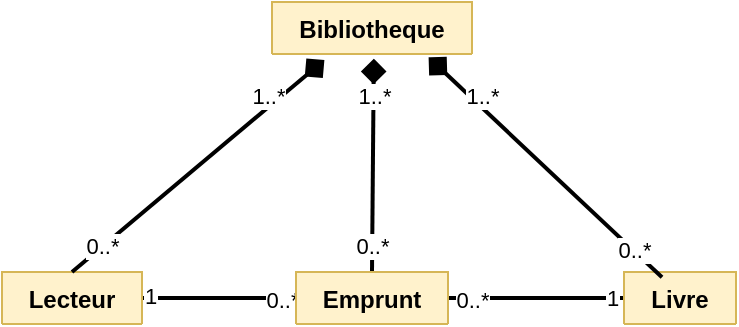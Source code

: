 <mxfile version="13.6.2" type="device"><diagram name="Page-1" id="c4acf3e9-155e-7222-9cf6-157b1a14988f"><mxGraphModel dx="1106" dy="876" grid="0" gridSize="10" guides="1" tooltips="1" connect="1" arrows="1" fold="1" page="1" pageScale="1" pageWidth="827" pageHeight="1169" background="none" math="0" shadow="0"><root><mxCell id="0"/><mxCell id="1" parent="0"/><mxCell id="OBxGYDDA2IvHXYAlrNYl-24" style="edgeStyle=elbowEdgeStyle;rounded=0;orthogonalLoop=1;jettySize=auto;elbow=vertical;html=1;exitX=0.75;exitY=0;exitDx=0;exitDy=0;endArrow=diamond;endFill=1;strokeWidth=4;" parent="1" source="5703VdZyKvbIEsi-X_1D-13" target="5703VdZyKvbIEsi-X_1D-13" edge="1"><mxGeometry relative="1" as="geometry"/></mxCell><mxCell id="OBxGYDDA2IvHXYAlrNYl-25" style="edgeStyle=elbowEdgeStyle;rounded=0;orthogonalLoop=1;jettySize=auto;elbow=vertical;html=1;exitX=0;exitY=0;exitDx=0;exitDy=0;endArrow=diamond;endFill=1;strokeWidth=4;" parent="1" source="5703VdZyKvbIEsi-X_1D-13" target="5703VdZyKvbIEsi-X_1D-13" edge="1"><mxGeometry relative="1" as="geometry"/></mxCell><mxCell id="7FWghZWc2hMr5uPtV-7s-18" style="edgeStyle=orthogonalEdgeStyle;rounded=0;orthogonalLoop=1;jettySize=auto;html=1;exitX=1;exitY=0.5;exitDx=0;exitDy=0;entryX=0;entryY=0.5;entryDx=0;entryDy=0;startSize=26;endArrow=none;endFill=0;jumpSize=8;strokeWidth=2;" parent="1" source="5703VdZyKvbIEsi-X_1D-1" target="7FWghZWc2hMr5uPtV-7s-1" edge="1"><mxGeometry relative="1" as="geometry"/></mxCell><mxCell id="7FWghZWc2hMr5uPtV-7s-20" value="1" style="edgeLabel;html=1;align=center;verticalAlign=middle;resizable=0;points=[];" parent="7FWghZWc2hMr5uPtV-7s-18" vertex="1" connectable="0"><mxGeometry x="-0.911" y="1" relative="1" as="geometry"><mxPoint as="offset"/></mxGeometry></mxCell><mxCell id="7FWghZWc2hMr5uPtV-7s-21" value="0..*" style="edgeLabel;html=1;align=center;verticalAlign=middle;resizable=0;points=[];" parent="7FWghZWc2hMr5uPtV-7s-18" vertex="1" connectable="0"><mxGeometry x="0.803" y="-1" relative="1" as="geometry"><mxPoint as="offset"/></mxGeometry></mxCell><mxCell id="7FWghZWc2hMr5uPtV-7s-19" style="edgeStyle=orthogonalEdgeStyle;rounded=0;orthogonalLoop=1;jettySize=auto;html=1;entryX=1;entryY=0.5;entryDx=0;entryDy=0;startSize=23;endArrow=none;endFill=0;strokeWidth=2;jumpSize=8;" parent="1" source="5703VdZyKvbIEsi-X_1D-13" target="7FWghZWc2hMr5uPtV-7s-1" edge="1"><mxGeometry relative="1" as="geometry"><mxPoint x="230" y="315" as="sourcePoint"/><mxPoint x="323" y="364" as="targetPoint"/></mxGeometry></mxCell><mxCell id="7FWghZWc2hMr5uPtV-7s-22" value="0..*" style="edgeLabel;html=1;align=center;verticalAlign=middle;resizable=0;points=[];" parent="7FWghZWc2hMr5uPtV-7s-19" vertex="1" connectable="0"><mxGeometry x="0.737" y="1" relative="1" as="geometry"><mxPoint as="offset"/></mxGeometry></mxCell><mxCell id="7FWghZWc2hMr5uPtV-7s-23" value="1" style="edgeLabel;html=1;align=center;verticalAlign=middle;resizable=0;points=[];" parent="7FWghZWc2hMr5uPtV-7s-19" vertex="1" connectable="0"><mxGeometry x="-0.848" relative="1" as="geometry"><mxPoint as="offset"/></mxGeometry></mxCell><mxCell id="7FWghZWc2hMr5uPtV-7s-27" value="" style="endArrow=diamond;html=1;strokeWidth=2;entryX=0.509;entryY=1.09;entryDx=0;entryDy=0;exitX=0.5;exitY=0;exitDx=0;exitDy=0;endFill=1;endSize=8;entryPerimeter=0;" parent="1" source="7FWghZWc2hMr5uPtV-7s-1" target="OBxGYDDA2IvHXYAlrNYl-15" edge="1"><mxGeometry width="50" height="50" relative="1" as="geometry"><mxPoint x="407" y="138" as="sourcePoint"/><mxPoint x="457" y="88" as="targetPoint"/></mxGeometry></mxCell><mxCell id="7FWghZWc2hMr5uPtV-7s-28" value="1..*" style="edgeLabel;html=1;align=center;verticalAlign=middle;resizable=0;points=[];" parent="7FWghZWc2hMr5uPtV-7s-27" vertex="1" connectable="0"><mxGeometry x="0.553" relative="1" as="geometry"><mxPoint y="-5.67" as="offset"/></mxGeometry></mxCell><mxCell id="7FWghZWc2hMr5uPtV-7s-29" value="0..*" style="edgeLabel;html=1;align=center;verticalAlign=middle;resizable=0;points=[];" parent="7FWghZWc2hMr5uPtV-7s-27" vertex="1" connectable="0"><mxGeometry x="-0.761" relative="1" as="geometry"><mxPoint y="-1" as="offset"/></mxGeometry></mxCell><mxCell id="5703VdZyKvbIEsi-X_1D-1" value="Lecteur" style="swimlane;fontStyle=1;align=center;verticalAlign=top;childLayout=stackLayout;horizontal=1;startSize=26;horizontalStack=0;resizeParent=1;resizeParentMax=0;resizeLast=0;collapsible=1;marginBottom=0;fillColor=#fff2cc;strokeColor=#d6b656;" parent="1" vertex="1" collapsed="1"><mxGeometry x="254" y="540" width="70" height="26" as="geometry"><mxRectangle x="254" y="540" width="160" height="242" as="alternateBounds"/></mxGeometry></mxCell><mxCell id="5703VdZyKvbIEsi-X_1D-2" value="+ nom: string" style="text;strokeColor=none;fillColor=none;align=left;verticalAlign=top;spacingLeft=4;spacingRight=4;overflow=hidden;rotatable=0;points=[[0,0.5],[1,0.5]];portConstraint=eastwest;" parent="5703VdZyKvbIEsi-X_1D-1" vertex="1"><mxGeometry y="26" width="70" height="26" as="geometry"/></mxCell><mxCell id="5703VdZyKvbIEsi-X_1D-5" value="+ prenom: string" style="text;strokeColor=none;fillColor=none;align=left;verticalAlign=top;spacingLeft=4;spacingRight=4;overflow=hidden;rotatable=0;points=[[0,0.5],[1,0.5]];portConstraint=eastwest;" parent="5703VdZyKvbIEsi-X_1D-1" vertex="1"><mxGeometry y="52" width="70" height="26" as="geometry"/></mxCell><mxCell id="5703VdZyKvbIEsi-X_1D-6" value="+ adresse: string" style="text;strokeColor=none;fillColor=none;align=left;verticalAlign=top;spacingLeft=4;spacingRight=4;overflow=hidden;rotatable=0;points=[[0,0.5],[1,0.5]];portConstraint=eastwest;" parent="5703VdZyKvbIEsi-X_1D-1" vertex="1"><mxGeometry y="78" width="70" height="26" as="geometry"/></mxCell><mxCell id="5703VdZyKvbIEsi-X_1D-7" value="- numero: int" style="text;strokeColor=none;fillColor=none;align=left;verticalAlign=top;spacingLeft=4;spacingRight=4;overflow=hidden;rotatable=0;points=[[0,0.5],[1,0.5]];portConstraint=eastwest;" parent="5703VdZyKvbIEsi-X_1D-1" vertex="1"><mxGeometry y="104" width="70" height="26" as="geometry"/></mxCell><mxCell id="5703VdZyKvbIEsi-X_1D-3" value="" style="line;strokeWidth=1;fillColor=none;align=left;verticalAlign=middle;spacingTop=-1;spacingLeft=3;spacingRight=3;rotatable=0;labelPosition=right;points=[];portConstraint=eastwest;" parent="5703VdZyKvbIEsi-X_1D-1" vertex="1"><mxGeometry y="130" width="70" height="8" as="geometry"/></mxCell><mxCell id="5703VdZyKvbIEsi-X_1D-4" value="+ constructeur(...)" style="text;strokeColor=none;fillColor=none;align=left;verticalAlign=top;spacingLeft=4;spacingRight=4;overflow=hidden;rotatable=0;points=[[0,0.5],[1,0.5]];portConstraint=eastwest;" parent="5703VdZyKvbIEsi-X_1D-1" vertex="1"><mxGeometry y="138" width="70" height="26" as="geometry"/></mxCell><mxCell id="5703VdZyKvbIEsi-X_1D-8" value="+ set_numero(int)" style="text;strokeColor=none;fillColor=none;align=left;verticalAlign=top;spacingLeft=4;spacingRight=4;overflow=hidden;rotatable=0;points=[[0,0.5],[1,0.5]];portConstraint=eastwest;" parent="5703VdZyKvbIEsi-X_1D-1" vertex="1"><mxGeometry y="164" width="70" height="26" as="geometry"/></mxCell><mxCell id="5703VdZyKvbIEsi-X_1D-9" value="+ get_numero(type): int" style="text;strokeColor=none;fillColor=none;align=left;verticalAlign=top;spacingLeft=4;spacingRight=4;overflow=hidden;rotatable=0;points=[[0,0.5],[1,0.5]];portConstraint=eastwest;" parent="5703VdZyKvbIEsi-X_1D-1" vertex="1"><mxGeometry y="190" width="70" height="26" as="geometry"/></mxCell><mxCell id="5703VdZyKvbIEsi-X_1D-12" value="+ affiche()" style="text;strokeColor=none;fillColor=none;align=left;verticalAlign=top;spacingLeft=4;spacingRight=4;overflow=hidden;rotatable=0;points=[[0,0.5],[1,0.5]];portConstraint=eastwest;" parent="5703VdZyKvbIEsi-X_1D-1" vertex="1"><mxGeometry y="216" width="70" height="26" as="geometry"/></mxCell><mxCell id="5703VdZyKvbIEsi-X_1D-13" value="Livre" style="swimlane;fontStyle=1;align=center;verticalAlign=top;childLayout=stackLayout;horizontal=1;startSize=26;horizontalStack=0;resizeParent=1;resizeParentMax=0;resizeLast=0;collapsible=1;marginBottom=0;fillColor=#fff2cc;strokeColor=#d6b656;" parent="1" vertex="1" collapsed="1"><mxGeometry x="565" y="540" width="56" height="26" as="geometry"><mxRectangle x="565" y="540" width="160" height="294" as="alternateBounds"/></mxGeometry></mxCell><mxCell id="5703VdZyKvbIEsi-X_1D-14" value="+ titreOuvrage: string" style="text;strokeColor=none;fillColor=none;align=left;verticalAlign=top;spacingLeft=4;spacingRight=4;overflow=hidden;rotatable=0;points=[[0,0.5],[1,0.5]];portConstraint=eastwest;" parent="5703VdZyKvbIEsi-X_1D-13" vertex="1"><mxGeometry y="26" width="56" height="26" as="geometry"/></mxCell><mxCell id="5703VdZyKvbIEsi-X_1D-15" value="+ nomAuteur: string" style="text;strokeColor=none;fillColor=none;align=left;verticalAlign=top;spacingLeft=4;spacingRight=4;overflow=hidden;rotatable=0;points=[[0,0.5],[1,0.5]];portConstraint=eastwest;" parent="5703VdZyKvbIEsi-X_1D-13" vertex="1"><mxGeometry y="52" width="56" height="26" as="geometry"/></mxCell><mxCell id="5703VdZyKvbIEsi-X_1D-16" value="- nbExemplaires: int" style="text;strokeColor=none;fillColor=none;align=left;verticalAlign=top;spacingLeft=4;spacingRight=4;overflow=hidden;rotatable=0;points=[[0,0.5],[1,0.5]];portConstraint=eastwest;" parent="5703VdZyKvbIEsi-X_1D-13" vertex="1"><mxGeometry y="78" width="56" height="26" as="geometry"/></mxCell><mxCell id="5703VdZyKvbIEsi-X_1D-17" value="- numero: int" style="text;strokeColor=none;fillColor=none;align=left;verticalAlign=top;spacingLeft=4;spacingRight=4;overflow=hidden;rotatable=0;points=[[0,0.5],[1,0.5]];portConstraint=eastwest;" parent="5703VdZyKvbIEsi-X_1D-13" vertex="1"><mxGeometry y="104" width="56" height="26" as="geometry"/></mxCell><mxCell id="5703VdZyKvbIEsi-X_1D-18" value="" style="line;strokeWidth=1;fillColor=none;align=left;verticalAlign=middle;spacingTop=-1;spacingLeft=3;spacingRight=3;rotatable=0;labelPosition=right;points=[];portConstraint=eastwest;" parent="5703VdZyKvbIEsi-X_1D-13" vertex="1"><mxGeometry y="130" width="56" height="8" as="geometry"/></mxCell><mxCell id="5703VdZyKvbIEsi-X_1D-19" value="+ constructeur(...)" style="text;strokeColor=none;fillColor=none;align=left;verticalAlign=top;spacingLeft=4;spacingRight=4;overflow=hidden;rotatable=0;points=[[0,0.5],[1,0.5]];portConstraint=eastwest;" parent="5703VdZyKvbIEsi-X_1D-13" vertex="1"><mxGeometry y="138" width="56" height="26" as="geometry"/></mxCell><mxCell id="5703VdZyKvbIEsi-X_1D-20" value="+ set_numero(int)" style="text;strokeColor=none;fillColor=none;align=left;verticalAlign=top;spacingLeft=4;spacingRight=4;overflow=hidden;rotatable=0;points=[[0,0.5],[1,0.5]];portConstraint=eastwest;" parent="5703VdZyKvbIEsi-X_1D-13" vertex="1"><mxGeometry y="164" width="56" height="26" as="geometry"/></mxCell><mxCell id="5703VdZyKvbIEsi-X_1D-21" value="+ get_numero(type): int" style="text;strokeColor=none;fillColor=none;align=left;verticalAlign=top;spacingLeft=4;spacingRight=4;overflow=hidden;rotatable=0;points=[[0,0.5],[1,0.5]];portConstraint=eastwest;" parent="5703VdZyKvbIEsi-X_1D-13" vertex="1"><mxGeometry y="190" width="56" height="26" as="geometry"/></mxCell><mxCell id="5703VdZyKvbIEsi-X_1D-22" value="+ set_nbExemplaires(int)" style="text;strokeColor=none;fillColor=none;align=left;verticalAlign=top;spacingLeft=4;spacingRight=4;overflow=hidden;rotatable=0;points=[[0,0.5],[1,0.5]];portConstraint=eastwest;" parent="5703VdZyKvbIEsi-X_1D-13" vertex="1"><mxGeometry y="216" width="56" height="26" as="geometry"/></mxCell><mxCell id="5703VdZyKvbIEsi-X_1D-23" value="+ get_nbExemplaires(): int" style="text;strokeColor=none;fillColor=none;align=left;verticalAlign=top;spacingLeft=4;spacingRight=4;overflow=hidden;rotatable=0;points=[[0,0.5],[1,0.5]];portConstraint=eastwest;" parent="5703VdZyKvbIEsi-X_1D-13" vertex="1"><mxGeometry y="242" width="56" height="26" as="geometry"/></mxCell><mxCell id="5703VdZyKvbIEsi-X_1D-24" value="+ affiche()" style="text;strokeColor=none;fillColor=none;align=left;verticalAlign=top;spacingLeft=4;spacingRight=4;overflow=hidden;rotatable=0;points=[[0,0.5],[1,0.5]];portConstraint=eastwest;" parent="5703VdZyKvbIEsi-X_1D-13" vertex="1"><mxGeometry y="268" width="56" height="26" as="geometry"/></mxCell><mxCell id="7FWghZWc2hMr5uPtV-7s-1" value="Emprunt" style="swimlane;fontStyle=1;align=center;verticalAlign=top;childLayout=stackLayout;horizontal=1;startSize=26;horizontalStack=0;resizeParent=1;resizeParentMax=0;resizeLast=0;collapsible=1;marginBottom=0;fillColor=#fff2cc;strokeColor=#d6b656;" parent="1" vertex="1" collapsed="1"><mxGeometry x="401" y="540" width="76" height="26" as="geometry"><mxRectangle x="401" y="540" width="166" height="216" as="alternateBounds"/></mxGeometry></mxCell><mxCell id="7FWghZWc2hMr5uPtV-7s-2" value="- numero_lecteur: int" style="text;strokeColor=none;fillColor=none;align=left;verticalAlign=top;spacingLeft=4;spacingRight=4;overflow=hidden;rotatable=0;points=[[0,0.5],[1,0.5]];portConstraint=eastwest;" parent="7FWghZWc2hMr5uPtV-7s-1" vertex="1"><mxGeometry y="26" width="76" height="26" as="geometry"/></mxCell><mxCell id="7FWghZWc2hMr5uPtV-7s-13" value="- numero_livre: int" style="text;strokeColor=none;fillColor=none;align=left;verticalAlign=top;spacingLeft=4;spacingRight=4;overflow=hidden;rotatable=0;points=[[0,0.5],[1,0.5]];portConstraint=eastwest;" parent="7FWghZWc2hMr5uPtV-7s-1" vertex="1"><mxGeometry y="52" width="76" height="26" as="geometry"/></mxCell><mxCell id="7FWghZWc2hMr5uPtV-7s-14" value="- date_emprunt: date" style="text;strokeColor=none;fillColor=none;align=left;verticalAlign=top;spacingLeft=4;spacingRight=4;overflow=hidden;rotatable=0;points=[[0,0.5],[1,0.5]];portConstraint=eastwest;" parent="7FWghZWc2hMr5uPtV-7s-1" vertex="1"><mxGeometry y="78" width="76" height="26" as="geometry"/></mxCell><mxCell id="7FWghZWc2hMr5uPtV-7s-3" value="" style="line;strokeWidth=1;fillColor=none;align=left;verticalAlign=middle;spacingTop=-1;spacingLeft=3;spacingRight=3;rotatable=0;labelPosition=right;points=[];portConstraint=eastwest;" parent="7FWghZWc2hMr5uPtV-7s-1" vertex="1"><mxGeometry y="104" width="76" height="8" as="geometry"/></mxCell><mxCell id="7FWghZWc2hMr5uPtV-7s-4" value="+ constructeur(...)" style="text;strokeColor=none;fillColor=none;align=left;verticalAlign=top;spacingLeft=4;spacingRight=4;overflow=hidden;rotatable=0;points=[[0,0.5],[1,0.5]];portConstraint=eastwest;" parent="7FWghZWc2hMr5uPtV-7s-1" vertex="1"><mxGeometry y="112" width="76" height="26" as="geometry"/></mxCell><mxCell id="7FWghZWc2hMr5uPtV-7s-5" value="+ get_numero_lecteur(): int" style="text;strokeColor=none;fillColor=none;align=left;verticalAlign=top;spacingLeft=4;spacingRight=4;overflow=hidden;rotatable=0;points=[[0,0.5],[1,0.5]];portConstraint=eastwest;" parent="7FWghZWc2hMr5uPtV-7s-1" vertex="1"><mxGeometry y="138" width="76" height="26" as="geometry"/></mxCell><mxCell id="7FWghZWc2hMr5uPtV-7s-6" value="+ get_numero_livre(): int" style="text;strokeColor=none;fillColor=none;align=left;verticalAlign=top;spacingLeft=4;spacingRight=4;overflow=hidden;rotatable=0;points=[[0,0.5],[1,0.5]];portConstraint=eastwest;" parent="7FWghZWc2hMr5uPtV-7s-1" vertex="1"><mxGeometry y="164" width="76" height="26" as="geometry"/></mxCell><mxCell id="7FWghZWc2hMr5uPtV-7s-7" value="+ get_date(): date" style="text;strokeColor=none;fillColor=none;align=left;verticalAlign=top;spacingLeft=4;spacingRight=4;overflow=hidden;rotatable=0;points=[[0,0.5],[1,0.5]];portConstraint=eastwest;" parent="7FWghZWc2hMr5uPtV-7s-1" vertex="1"><mxGeometry y="190" width="76" height="26" as="geometry"/></mxCell><mxCell id="RnuYYH8A8DU1bmNfiJnj-1" value="" style="endArrow=diamond;html=1;strokeWidth=2;entryX=0.783;entryY=1.064;entryDx=0;entryDy=0;exitX=0.5;exitY=0;exitDx=0;exitDy=0;endFill=1;endSize=8;entryPerimeter=0;" parent="1" target="OBxGYDDA2IvHXYAlrNYl-15" edge="1"><mxGeometry width="50" height="50" relative="1" as="geometry"><mxPoint x="584" y="542.66" as="sourcePoint"/><mxPoint x="584.646" y="476.0" as="targetPoint"/></mxGeometry></mxCell><mxCell id="RnuYYH8A8DU1bmNfiJnj-2" value="1..*" style="edgeLabel;html=1;align=center;verticalAlign=middle;resizable=0;points=[];" parent="RnuYYH8A8DU1bmNfiJnj-1" vertex="1" connectable="0"><mxGeometry x="0.553" relative="1" as="geometry"><mxPoint y="-5.67" as="offset"/></mxGeometry></mxCell><mxCell id="RnuYYH8A8DU1bmNfiJnj-3" value="0..*" style="edgeLabel;html=1;align=center;verticalAlign=middle;resizable=0;points=[];" parent="RnuYYH8A8DU1bmNfiJnj-1" vertex="1" connectable="0"><mxGeometry x="-0.761" relative="1" as="geometry"><mxPoint y="-1" as="offset"/></mxGeometry></mxCell><mxCell id="RnuYYH8A8DU1bmNfiJnj-4" value="" style="endArrow=diamond;html=1;strokeWidth=2;entryX=0.262;entryY=1.115;entryDx=0;entryDy=0;exitX=0.5;exitY=0;exitDx=0;exitDy=0;endFill=1;endSize=8;entryPerimeter=0;" parent="1" source="5703VdZyKvbIEsi-X_1D-1" target="OBxGYDDA2IvHXYAlrNYl-15" edge="1"><mxGeometry width="50" height="50" relative="1" as="geometry"><mxPoint x="387.8" y="541.0" as="sourcePoint"/><mxPoint x="324.002" y="471.004" as="targetPoint"/></mxGeometry></mxCell><mxCell id="RnuYYH8A8DU1bmNfiJnj-5" value="1..*" style="edgeLabel;html=1;align=center;verticalAlign=middle;resizable=0;points=[];" parent="RnuYYH8A8DU1bmNfiJnj-4" vertex="1" connectable="0"><mxGeometry x="0.553" relative="1" as="geometry"><mxPoint y="-5.67" as="offset"/></mxGeometry></mxCell><mxCell id="RnuYYH8A8DU1bmNfiJnj-6" value="0..*" style="edgeLabel;html=1;align=center;verticalAlign=middle;resizable=0;points=[];" parent="RnuYYH8A8DU1bmNfiJnj-4" vertex="1" connectable="0"><mxGeometry x="-0.761" relative="1" as="geometry"><mxPoint y="-1" as="offset"/></mxGeometry></mxCell><mxCell id="OBxGYDDA2IvHXYAlrNYl-1" value="Bibliotheque" style="swimlane;fontStyle=1;align=center;verticalAlign=top;childLayout=stackLayout;horizontal=1;startSize=26;horizontalStack=0;resizeParent=1;resizeParentMax=0;resizeLast=0;collapsible=1;marginBottom=0;fillColor=#fff2cc;strokeColor=#d6b656;direction=east;" parent="1" vertex="1" collapsed="1"><mxGeometry x="389" y="405" width="100" height="26" as="geometry"><mxRectangle x="290" y="177" width="294" height="294" as="alternateBounds"/></mxGeometry></mxCell><mxCell id="OBxGYDDA2IvHXYAlrNYl-2" value="+ nom: string" style="text;strokeColor=none;fillColor=none;align=left;verticalAlign=top;spacingLeft=4;spacingRight=4;overflow=hidden;rotatable=0;points=[[0,0.5],[1,0.5]];portConstraint=eastwest;" parent="OBxGYDDA2IvHXYAlrNYl-1" vertex="1"><mxGeometry y="26" width="100" height="26" as="geometry"/></mxCell><mxCell id="OBxGYDDA2IvHXYAlrNYl-6" value="" style="line;strokeWidth=1;fillColor=none;align=left;verticalAlign=middle;spacingTop=-1;spacingLeft=3;spacingRight=3;rotatable=0;labelPosition=right;points=[];portConstraint=eastwest;" parent="OBxGYDDA2IvHXYAlrNYl-1" vertex="1"><mxGeometry y="52" width="100" height="8" as="geometry"/></mxCell><mxCell id="OBxGYDDA2IvHXYAlrNYl-7" value="+ constructeur(...)" style="text;strokeColor=none;fillColor=none;align=left;verticalAlign=top;spacingLeft=4;spacingRight=4;overflow=hidden;rotatable=0;points=[[0,0.5],[1,0.5]];portConstraint=eastwest;" parent="OBxGYDDA2IvHXYAlrNYl-1" vertex="1"><mxGeometry y="60" width="100" height="26" as="geometry"/></mxCell><mxCell id="OBxGYDDA2IvHXYAlrNYl-8" value="+ ajout_lecteur(string, string, string, int)" style="text;strokeColor=none;fillColor=none;align=left;verticalAlign=top;spacingLeft=4;spacingRight=4;overflow=hidden;rotatable=0;points=[[0,0.5],[1,0.5]];portConstraint=eastwest;" parent="OBxGYDDA2IvHXYAlrNYl-1" vertex="1"><mxGeometry y="86" width="100" height="26" as="geometry"/></mxCell><mxCell id="OBxGYDDA2IvHXYAlrNYl-9" value="+ chercher_lecteur_numero(int) : Lecteur" style="text;strokeColor=none;fillColor=none;align=left;verticalAlign=top;spacingLeft=4;spacingRight=4;overflow=hidden;rotatable=0;points=[[0,0.5],[1,0.5]];portConstraint=eastwest;" parent="OBxGYDDA2IvHXYAlrNYl-1" vertex="1"><mxGeometry y="112" width="100" height="26" as="geometry"/></mxCell><mxCell id="OBxGYDDA2IvHXYAlrNYl-10" value="+ chercher_lecteur_nom(string, string) : Lecteur" style="text;strokeColor=none;fillColor=none;align=left;verticalAlign=top;spacingLeft=4;spacingRight=4;overflow=hidden;rotatable=0;points=[[0,0.5],[1,0.5]];portConstraint=eastwest;" parent="OBxGYDDA2IvHXYAlrNYl-1" vertex="1"><mxGeometry y="138" width="100" height="26" as="geometry"/></mxCell><mxCell id="OBxGYDDA2IvHXYAlrNYl-11" value="+ affiche_lecteurs()" style="text;strokeColor=none;fillColor=none;align=left;verticalAlign=top;spacingLeft=4;spacingRight=4;overflow=hidden;rotatable=0;points=[[0,0.5],[1,0.5]];portConstraint=eastwest;" parent="OBxGYDDA2IvHXYAlrNYl-1" vertex="1"><mxGeometry y="164" width="100" height="26" as="geometry"/></mxCell><mxCell id="OBxGYDDA2IvHXYAlrNYl-12" value="+ ajout_livre(string, string, int, int)" style="text;strokeColor=none;fillColor=none;align=left;verticalAlign=top;spacingLeft=4;spacingRight=4;overflow=hidden;rotatable=0;points=[[0,0.5],[1,0.5]];portConstraint=eastwest;" parent="OBxGYDDA2IvHXYAlrNYl-1" vertex="1"><mxGeometry y="190" width="100" height="26" as="geometry"/></mxCell><mxCell id="OBxGYDDA2IvHXYAlrNYl-13" value="+ chercher_livre_numero(int) : Livre" style="text;strokeColor=none;fillColor=none;align=left;verticalAlign=top;spacingLeft=4;spacingRight=4;overflow=hidden;rotatable=0;points=[[0,0.5],[1,0.5]];portConstraint=eastwest;" parent="OBxGYDDA2IvHXYAlrNYl-1" vertex="1"><mxGeometry y="216" width="100" height="26" as="geometry"/></mxCell><mxCell id="OBxGYDDA2IvHXYAlrNYl-14" value="+ chercher_livre_titre(string) : Livre" style="text;strokeColor=none;fillColor=none;align=left;verticalAlign=top;spacingLeft=4;spacingRight=4;overflow=hidden;rotatable=0;points=[[0,0.5],[1,0.5]];portConstraint=eastwest;" parent="OBxGYDDA2IvHXYAlrNYl-1" vertex="1"><mxGeometry y="242" width="100" height="26" as="geometry"/></mxCell><mxCell id="OBxGYDDA2IvHXYAlrNYl-15" value="+ affiche_livres()" style="text;strokeColor=none;fillColor=none;align=left;verticalAlign=top;spacingLeft=4;spacingRight=4;overflow=hidden;rotatable=0;points=[[0,0.5],[1,0.5]];portConstraint=eastwest;" parent="OBxGYDDA2IvHXYAlrNYl-1" vertex="1"><mxGeometry y="268" width="100" height="26" as="geometry"/></mxCell></root></mxGraphModel></diagram></mxfile>